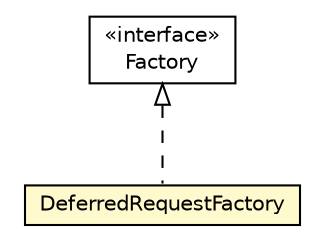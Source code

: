 #!/usr/local/bin/dot
#
# Class diagram 
# Generated by UMLGraph version R5_6-24-gf6e263 (http://www.umlgraph.org/)
#

digraph G {
	edge [fontname="Helvetica",fontsize=10,labelfontname="Helvetica",labelfontsize=10];
	node [fontname="Helvetica",fontsize=10,shape=plaintext];
	nodesep=0.25;
	ranksep=0.5;
	// io.reinert.requestor.core.Deferred.Factory
	c11162 [label=<<table title="io.reinert.requestor.core.Deferred.Factory" border="0" cellborder="1" cellspacing="0" cellpadding="2" port="p" href="../Deferred.Factory.html">
		<tr><td><table border="0" cellspacing="0" cellpadding="1">
<tr><td align="center" balign="center"> &#171;interface&#187; </td></tr>
<tr><td align="center" balign="center"> Factory </td></tr>
		</table></td></tr>
		</table>>, URL="../Deferred.Factory.html", fontname="Helvetica", fontcolor="black", fontsize=10.0];
	// io.reinert.requestor.core.deferred.DeferredRequestFactory
	c11253 [label=<<table title="io.reinert.requestor.core.deferred.DeferredRequestFactory" border="0" cellborder="1" cellspacing="0" cellpadding="2" port="p" bgcolor="lemonChiffon" href="./DeferredRequestFactory.html">
		<tr><td><table border="0" cellspacing="0" cellpadding="1">
<tr><td align="center" balign="center"> DeferredRequestFactory </td></tr>
		</table></td></tr>
		</table>>, URL="./DeferredRequestFactory.html", fontname="Helvetica", fontcolor="black", fontsize=10.0];
	//io.reinert.requestor.core.deferred.DeferredRequestFactory implements io.reinert.requestor.core.Deferred.Factory
	c11162:p -> c11253:p [dir=back,arrowtail=empty,style=dashed];
}

